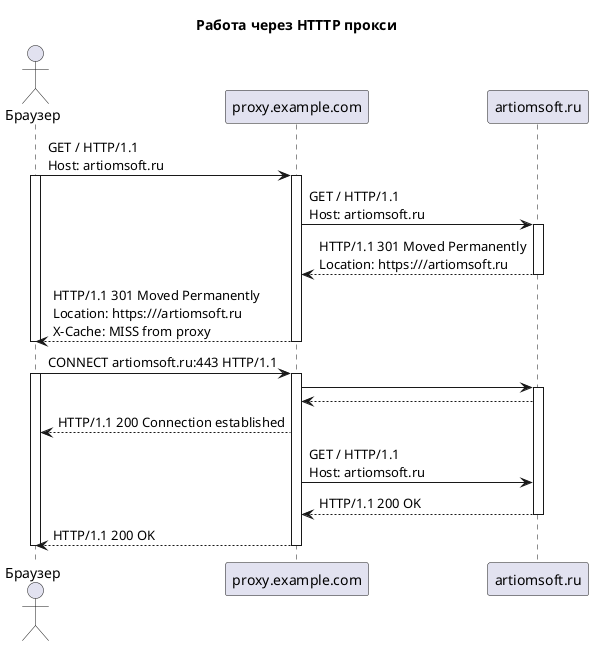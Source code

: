 @startuml

title Работа через HTTTP прокси

actor Браузер

Браузер -> proxy.example.com : GET / HTTP/1.1\nHost: artiomsoft.ru
activate Браузер
activate proxy.example.com
proxy.example.com -> artiomsoft.ru : GET / HTTP/1.1\nHost: artiomsoft.ru
activate artiomsoft.ru
proxy.example.com <-- artiomsoft.ru : HTTP/1.1 301 Moved Permanently\nLocation: https:///artiomsoft.ru
deactivate artiomsoft.ru
Браузер <-- proxy.example.com : HTTP/1.1 301 Moved Permanently\nLocation: https:///artiomsoft.ru\nX-Cache: MISS from proxy
deactivate proxy.example.com
deactivate Браузер

Браузер -> proxy.example.com : CONNECT artiomsoft.ru:443 HTTP/1.1
activate Браузер
activate proxy.example.com
proxy.example.com -> artiomsoft.ru
activate artiomsoft.ru
proxy.example.com <-- artiomsoft.ru
Браузер <-- proxy.example.com : HTTP/1.1 200 Connection established
proxy.example.com -> artiomsoft.ru : GET / HTTP/1.1\nHost: artiomsoft.ru
proxy.example.com <-- artiomsoft.ru : HTTP/1.1 200 OK
deactivate artiomsoft.ru
Браузер <-- proxy.example.com : HTTP/1.1 200 OK
deactivate proxy.example.com
deactivate Браузер

@enduml
